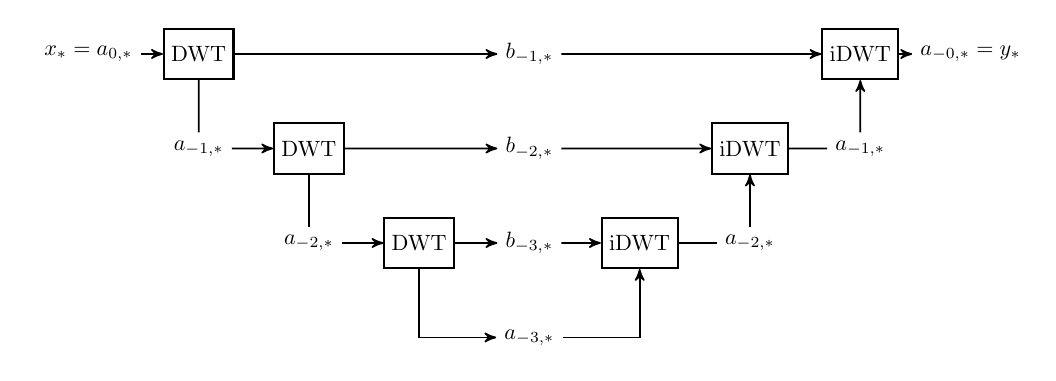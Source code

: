 \usetikzlibrary{automata,arrows,positioning,calc}

\begin{tikzpicture}[->, >=stealth', auto, semithick, node distance=1.5cm, scale = 0.8]

%\draw[step=1.0,black,thin,xshift=0.0cm,yshift=0.0cm] (-2,-8) grid (15,1);

%\useasboundingbox (0,-0.5) rectangle (12.5,1.5);

%\tikzset{every node/.style={scale=0.7}}

\tikzstyle{every state}=[fill=white,draw=black,thick,text=black,scale=0.8]
\tikzstyle{block}=[rectangle, inner sep=10pt, fill=white,draw=black,thick,text=black,scale=0.8]
\tikzstyle{square}=[rectangle, fill=white,draw=black,thick,text=black, minimum height = 0.8cm, minimum width = 0.8cm,scale=0.8]
\tikzstyle{round}=[circle, fill=white,draw=black,thick,text=black,scale=0.8]
\tikzstyle{dots}=[fill=white,thick,text=black,scale=0.8]

\node[dots] (a0) at (0,0) {$x_* = a_{0,*}$};

\node[square] (s1) [right of=a0, node distance=1.75cm] {DWT};
\node[dots] (b1) at (7 , 0) {$b_{-1,*}$};
\node[dots] (a1) [below of=s1] {$a_{-1,*}$};

\node[square] (s2) [right of=a1, node distance=1.75cm] {DWT};
\node[dots] (b2) at (7 , -1.5) {$b_{-2,*}$};
\node[dots] (a2) [below of=s2] {$a_{-2,*}$};

\node[square] (s3) [right of=a2, node distance=1.75cm] {DWT};
\node[dots] (b3) at (7 , -3) {$b_{-3,*}$};
\node[dots] (a3) at (7 , -4.5) {$a_{-3,*}$};

\node[square] (i3) [right of=b3, node distance=1.75cm] {iDWT};
\node[dots]   (ia3) [right of=i3, node distance=1.75cm] {$a_{-2,*}$};

\node[square] (i2) [above of=ia3] {iDWT};
\node[dots]   (ia2) [right of=i2, node distance=1.75cm] {$a_{-1,*}$};

\node[square] (i1) [above of=ia2] {iDWT};
\node[dots]   (ia1) [right of=i1, node distance=1.75cm] {$a_{-0,*} = y_*$};




\draw[->] (a0) -- (s1);
\draw[-] (s1) -- (a1);
\draw[->] (s1) -- (b1);


\draw[->] (a1) -- (s2);
\draw[-] (s2) -- (a2);
\draw[->] (s2) -- (b2);

\draw[->] (a2) -- (s3);
\draw[->] (s3) |- (a3);
\draw[->] (s3) -- (b3);

\draw[->] (a3) -| (i3);
\draw[->] (b3) -- (i3);
\draw[-] (i3) -- (ia3);

\draw[->] (ia3) -- (i2);
\draw[->] (b2) -- (i2);
\draw[-] (i2) -- (ia2);

\draw[->] (ia2) -- (i1);
\draw[->] (b1) -- (i1);
\draw[->] (i1) -- (ia1);



%
%\node[round] (d1) [right of=h1] {$\downarrow 2$};
%\node[round] (d2) [right of=h2] {$\downarrow 2$};
%
%\node[dots] (dots1) [right of=d1] {$a_{j,k} \- \text{(LP)}$};
%\node[dots] (dots2) [right of=d2] {$b_{j,k} \- \text{(HP)}$};
%
%\node[round] (u1) [right of=dots1] {$\uparrow 2$};
%\node[round] (u2) [right of=dots2] {$\uparrow 2$};
%
%\node[block] (hh1) [right of=u1] {$ h(z)$};
%\node[block] (hh2) [right of=u2] {$ g(z)$};
%
%\node[round] (combine) at (15,0) {$+$};
%
%\node[dots, right of=combine, node distance=1cm] (end) {$a_{j+1,k}$} ;

%\node[state]  (w1)          {$\omega_1$};
%
%\node[state]  (w0)    [left of=w1]                   {$\omega_0$};
%
%\node[state]  (w2)    [right of=w1]      {$\omega_2$};
%\node[dots]   (dotss) [right of=w2]      {...};
%\node[state]  (w5)    [right of=dotss]   {$\omega_5$};
%\node[state]  (w6)    [right of=w5]      {$\omega_6$};
%

c

%\draw[->] (split) |- node {}(h1);
%\draw[->] (split) |- node {}(h2);
%
%\draw[->] (h1) -- node {}(d1);
%\draw[->] (h2) -- node {}(d2);
%
%\draw[->] (d1) -- node {}(dots1);
%\draw[->] (d2) -- node {}(dots2);
%
%\draw[->] (dots1) -- node {}(u1);
%\draw[->] (dots2) -- node {}(u2);
%
%\draw[->] (u1) -- node {}(hh1);
%\draw[->] (u2) -- node {}(hh2);
%
%\draw[->] (hh1) -| node {}(combine);
%\draw[->] (hh2) -| node {}(combine);
%
%\draw[->] (combine) -- node {}(end);

%\path
%(start) edge[]       (split)
%     
%(split) edge[]     (w1);
%     
%(w1) edge[loop above]    node{$A_{1,1}$}     (w1)
%     edge[bend left]     node{$A_{1,2}$}     (w2)
%     
%(w2) edge[loop above]    node{$A_{2,2}$}     (w2)
%     edge[bend left]     node{$A_{2,3}$}     (dotss)
%
%(dotss) edge[bend left]    node{$A_{4,5}$}     (w5)
%     
%(w5) edge[loop above]    node{$A_{5,5}$}     (w5)
%     edge[bend left]     node{$A_{5,6}$}     (w6)
%     
%(w6) edge[loop above]    node{$A_{6,6}$}     (w6);


\end{tikzpicture}